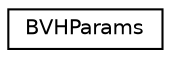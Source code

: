 digraph G
{
  edge [fontname="Helvetica",fontsize="10",labelfontname="Helvetica",labelfontsize="10"];
  node [fontname="Helvetica",fontsize="10",shape=record];
  rankdir=LR;
  Node1 [label="BVHParams",height=0.2,width=0.4,color="black", fillcolor="white", style="filled",URL="$d2/d2f/classBVHParams.html"];
}
